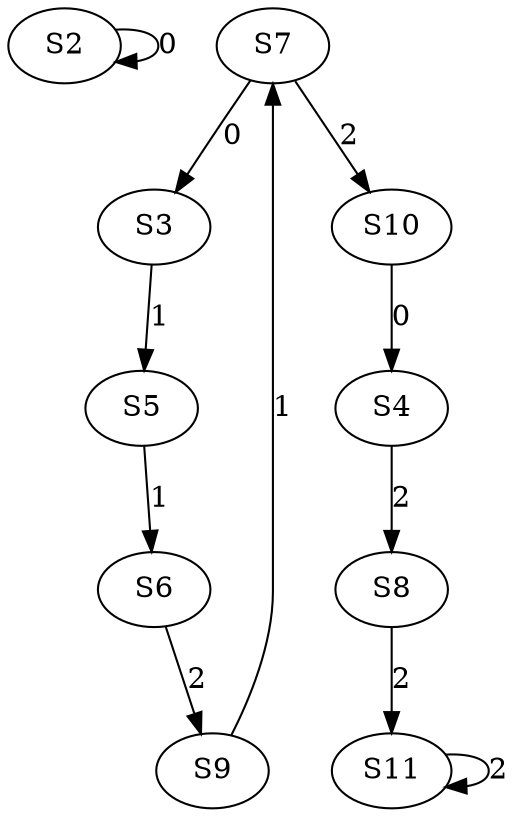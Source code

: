 strict digraph {
	S2 -> S2 [ label = 0 ];
	S7 -> S3 [ label = 0 ];
	S10 -> S4 [ label = 0 ];
	S3 -> S5 [ label = 1 ];
	S5 -> S6 [ label = 1 ];
	S9 -> S7 [ label = 1 ];
	S4 -> S8 [ label = 2 ];
	S6 -> S9 [ label = 2 ];
	S7 -> S10 [ label = 2 ];
	S8 -> S11 [ label = 2 ];
	S11 -> S11 [ label = 2 ];
}